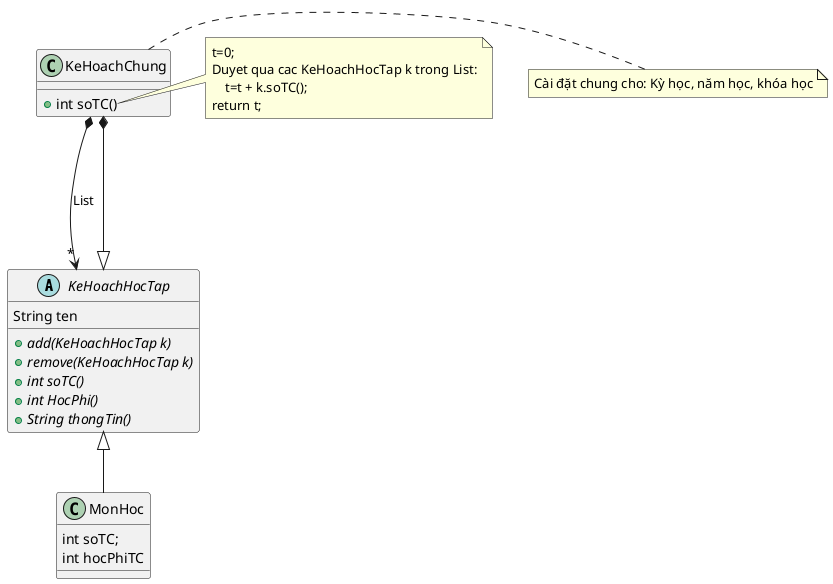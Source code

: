 @startuml
'https://plantuml.com/class-diagram

abstract class KeHoachHocTap{
    String ten
    + {abstract} add(KeHoachHocTap k)
    + {abstract} remove(KeHoachHocTap k)
    + {abstract}int soTC()
    + {abstract}int HocPhi()
    + {abstract}String thongTin()
}
KeHoachHocTap <|-- MonHoc
KeHoachHocTap <|---* KeHoachChung
KeHoachChung *--->"*" KeHoachHocTap: List
class MonHoc{
int soTC;
int hocPhiTC
}
class KeHoachChung{
    + int soTC()
}
note right of KeHoachChung
    Cài đặt chung cho: Kỳ học, năm học, khóa học
end note
note right of KeHoachChung::soTC
    t=0;
    Duyet qua cac KeHoachHocTap k trong List:
        t=t + k.soTC();
    return t;
end note

@enduml